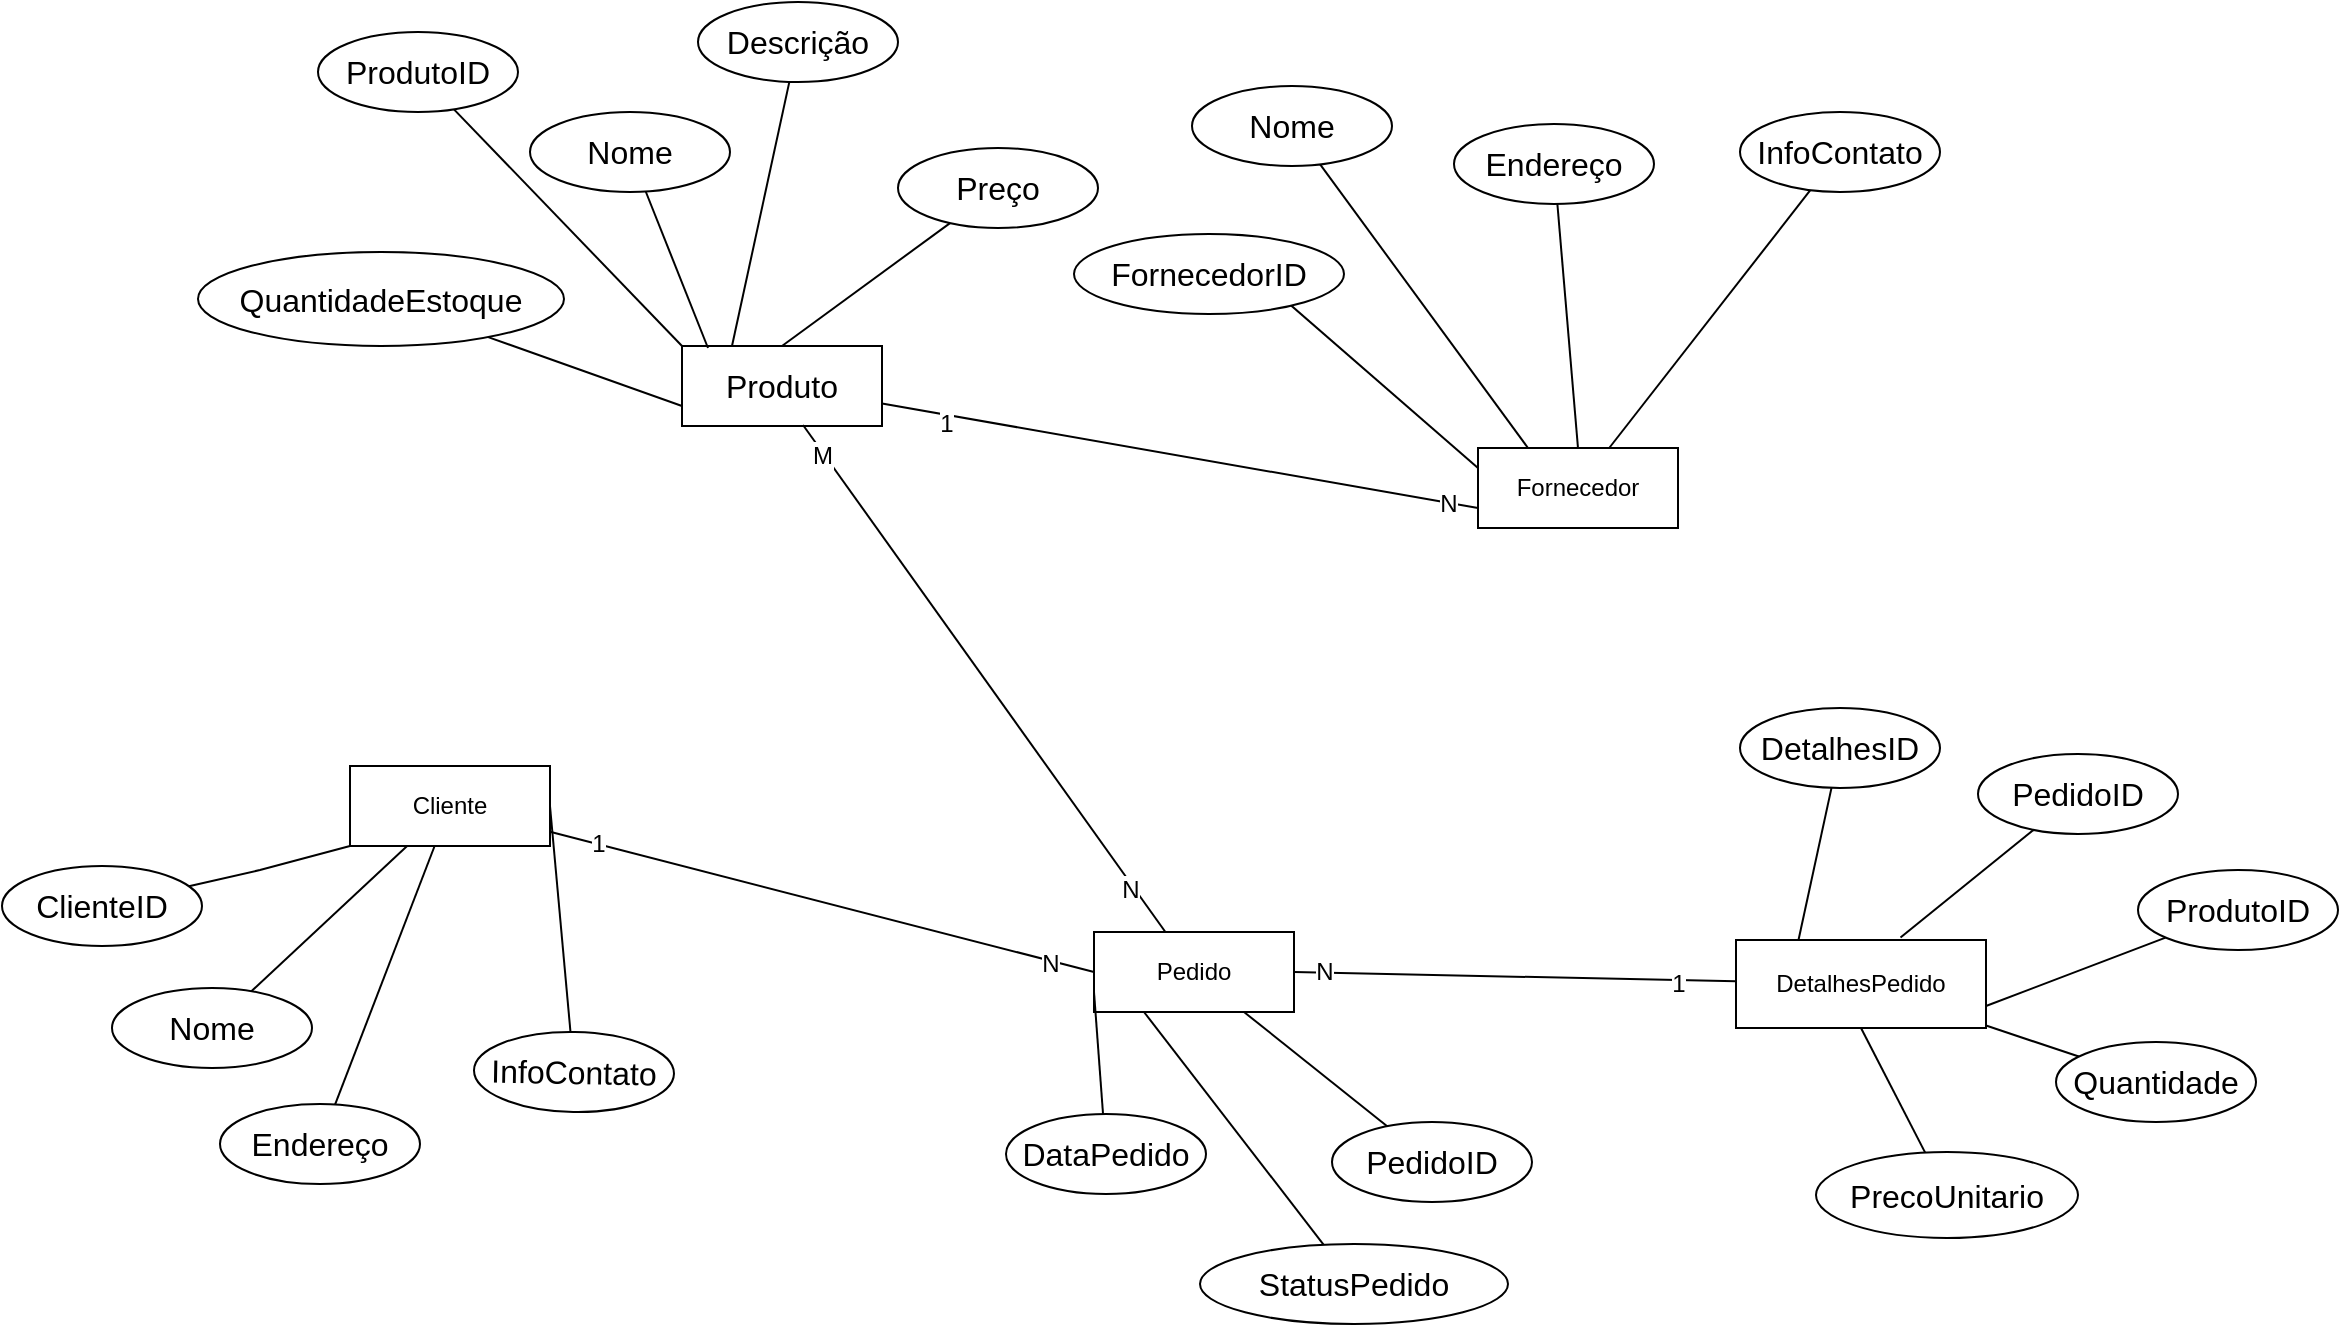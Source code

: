 <mxfile version="21.7.5" type="device">
  <diagram name="Página-1" id="Q_wVHqPyWBa_dGhr4Z4k">
    <mxGraphModel dx="1490" dy="803" grid="0" gridSize="10" guides="1" tooltips="1" connect="1" arrows="1" fold="1" page="0" pageScale="1" pageWidth="827" pageHeight="1169" math="0" shadow="0">
      <root>
        <mxCell id="0" />
        <mxCell id="1" parent="0" />
        <mxCell id="cGcXQ9IpEowz89iXcjm6-48" style="edgeStyle=none;shape=connector;rounded=0;orthogonalLoop=1;jettySize=auto;html=1;entryX=0;entryY=0.75;entryDx=0;entryDy=0;labelBackgroundColor=default;strokeColor=default;fontFamily=Helvetica;fontSize=12;fontColor=default;endArrow=none;endFill=0;" edge="1" parent="1" source="cGcXQ9IpEowz89iXcjm6-1" target="cGcXQ9IpEowz89iXcjm6-12">
          <mxGeometry relative="1" as="geometry" />
        </mxCell>
        <mxCell id="cGcXQ9IpEowz89iXcjm6-49" value="1" style="edgeLabel;html=1;align=center;verticalAlign=middle;resizable=0;points=[];fontSize=12;fontFamily=Helvetica;fontColor=default;" vertex="1" connectable="0" parent="cGcXQ9IpEowz89iXcjm6-48">
          <mxGeometry x="-0.782" y="-4" relative="1" as="geometry">
            <mxPoint as="offset" />
          </mxGeometry>
        </mxCell>
        <mxCell id="cGcXQ9IpEowz89iXcjm6-50" value="N" style="edgeLabel;html=1;align=center;verticalAlign=middle;resizable=0;points=[];fontSize=12;fontFamily=Helvetica;fontColor=default;" vertex="1" connectable="0" parent="cGcXQ9IpEowz89iXcjm6-48">
          <mxGeometry x="0.899" relative="1" as="geometry">
            <mxPoint as="offset" />
          </mxGeometry>
        </mxCell>
        <mxCell id="cGcXQ9IpEowz89iXcjm6-1" value="Produto" style="whiteSpace=wrap;html=1;align=center;fontSize=16;" vertex="1" parent="1">
          <mxGeometry x="-188" y="180" width="100" height="40" as="geometry" />
        </mxCell>
        <mxCell id="cGcXQ9IpEowz89iXcjm6-3" style="rounded=0;orthogonalLoop=1;jettySize=auto;html=1;entryX=0;entryY=0;entryDx=0;entryDy=0;fontSize=12;endArrow=none;endFill=0;" edge="1" parent="1" source="cGcXQ9IpEowz89iXcjm6-2" target="cGcXQ9IpEowz89iXcjm6-1">
          <mxGeometry relative="1" as="geometry" />
        </mxCell>
        <mxCell id="cGcXQ9IpEowz89iXcjm6-2" value="ProdutoID" style="ellipse;whiteSpace=wrap;html=1;align=center;fontSize=16;" vertex="1" parent="1">
          <mxGeometry x="-370" y="23" width="100" height="40" as="geometry" />
        </mxCell>
        <mxCell id="cGcXQ9IpEowz89iXcjm6-9" style="edgeStyle=none;shape=connector;rounded=0;orthogonalLoop=1;jettySize=auto;html=1;entryX=0.13;entryY=0.025;entryDx=0;entryDy=0;entryPerimeter=0;labelBackgroundColor=default;strokeColor=default;fontFamily=Helvetica;fontSize=12;fontColor=default;endArrow=none;endFill=0;" edge="1" parent="1" source="cGcXQ9IpEowz89iXcjm6-4" target="cGcXQ9IpEowz89iXcjm6-1">
          <mxGeometry relative="1" as="geometry" />
        </mxCell>
        <mxCell id="cGcXQ9IpEowz89iXcjm6-4" value="Nome" style="ellipse;whiteSpace=wrap;html=1;align=center;fontSize=16;" vertex="1" parent="1">
          <mxGeometry x="-264" y="63" width="100" height="40" as="geometry" />
        </mxCell>
        <mxCell id="cGcXQ9IpEowz89iXcjm6-11" style="edgeStyle=none;shape=connector;rounded=0;orthogonalLoop=1;jettySize=auto;html=1;entryX=0.5;entryY=0;entryDx=0;entryDy=0;labelBackgroundColor=default;strokeColor=default;fontFamily=Helvetica;fontSize=12;fontColor=default;endArrow=none;endFill=0;" edge="1" parent="1" source="cGcXQ9IpEowz89iXcjm6-5" target="cGcXQ9IpEowz89iXcjm6-1">
          <mxGeometry relative="1" as="geometry" />
        </mxCell>
        <mxCell id="cGcXQ9IpEowz89iXcjm6-5" value="Preço" style="ellipse;whiteSpace=wrap;html=1;align=center;fontSize=16;" vertex="1" parent="1">
          <mxGeometry x="-80" y="81" width="100" height="40" as="geometry" />
        </mxCell>
        <mxCell id="cGcXQ9IpEowz89iXcjm6-8" style="edgeStyle=none;shape=connector;rounded=0;orthogonalLoop=1;jettySize=auto;html=1;entryX=0;entryY=0.75;entryDx=0;entryDy=0;labelBackgroundColor=default;strokeColor=default;fontFamily=Helvetica;fontSize=12;fontColor=default;endArrow=none;endFill=0;" edge="1" parent="1" source="cGcXQ9IpEowz89iXcjm6-6" target="cGcXQ9IpEowz89iXcjm6-1">
          <mxGeometry relative="1" as="geometry" />
        </mxCell>
        <mxCell id="cGcXQ9IpEowz89iXcjm6-6" value="QuantidadeEstoque" style="ellipse;whiteSpace=wrap;html=1;align=center;fontSize=16;" vertex="1" parent="1">
          <mxGeometry x="-430" y="133" width="183" height="47" as="geometry" />
        </mxCell>
        <mxCell id="cGcXQ9IpEowz89iXcjm6-10" style="edgeStyle=none;shape=connector;rounded=0;orthogonalLoop=1;jettySize=auto;html=1;entryX=0.25;entryY=0;entryDx=0;entryDy=0;labelBackgroundColor=default;strokeColor=default;fontFamily=Helvetica;fontSize=12;fontColor=default;endArrow=none;endFill=0;" edge="1" parent="1" source="cGcXQ9IpEowz89iXcjm6-7" target="cGcXQ9IpEowz89iXcjm6-1">
          <mxGeometry relative="1" as="geometry" />
        </mxCell>
        <mxCell id="cGcXQ9IpEowz89iXcjm6-7" value="Descrição" style="ellipse;whiteSpace=wrap;html=1;align=center;fontSize=16;" vertex="1" parent="1">
          <mxGeometry x="-180" y="8" width="100" height="40" as="geometry" />
        </mxCell>
        <mxCell id="cGcXQ9IpEowz89iXcjm6-12" value="Fornecedor" style="whiteSpace=wrap;html=1;align=center;fontFamily=Helvetica;fontSize=12;fontColor=default;" vertex="1" parent="1">
          <mxGeometry x="210" y="231" width="100" height="40" as="geometry" />
        </mxCell>
        <mxCell id="cGcXQ9IpEowz89iXcjm6-17" style="edgeStyle=none;shape=connector;rounded=0;orthogonalLoop=1;jettySize=auto;html=1;exitX=0.5;exitY=0;exitDx=0;exitDy=0;labelBackgroundColor=default;strokeColor=default;fontFamily=Helvetica;fontSize=12;fontColor=default;endArrow=none;endFill=0;entryX=0;entryY=0.25;entryDx=0;entryDy=0;" edge="1" parent="1" source="cGcXQ9IpEowz89iXcjm6-13" target="cGcXQ9IpEowz89iXcjm6-12">
          <mxGeometry relative="1" as="geometry">
            <mxPoint x="143" y="192" as="targetPoint" />
          </mxGeometry>
        </mxCell>
        <mxCell id="cGcXQ9IpEowz89iXcjm6-13" value="FornecedorID" style="ellipse;whiteSpace=wrap;html=1;align=center;fontSize=16;" vertex="1" parent="1">
          <mxGeometry x="8" y="124" width="135" height="40" as="geometry" />
        </mxCell>
        <mxCell id="cGcXQ9IpEowz89iXcjm6-20" style="edgeStyle=none;shape=connector;rounded=0;orthogonalLoop=1;jettySize=auto;html=1;labelBackgroundColor=default;strokeColor=default;fontFamily=Helvetica;fontSize=12;fontColor=default;endArrow=none;endFill=0;" edge="1" parent="1" source="cGcXQ9IpEowz89iXcjm6-14" target="cGcXQ9IpEowz89iXcjm6-12">
          <mxGeometry relative="1" as="geometry" />
        </mxCell>
        <mxCell id="cGcXQ9IpEowz89iXcjm6-14" value="InfoContato" style="ellipse;whiteSpace=wrap;html=1;align=center;fontSize=16;" vertex="1" parent="1">
          <mxGeometry x="341" y="63" width="100" height="40" as="geometry" />
        </mxCell>
        <mxCell id="cGcXQ9IpEowz89iXcjm6-18" style="edgeStyle=none;shape=connector;rounded=0;orthogonalLoop=1;jettySize=auto;html=1;entryX=0.25;entryY=0;entryDx=0;entryDy=0;labelBackgroundColor=default;strokeColor=default;fontFamily=Helvetica;fontSize=12;fontColor=default;endArrow=none;endFill=0;" edge="1" parent="1" source="cGcXQ9IpEowz89iXcjm6-15" target="cGcXQ9IpEowz89iXcjm6-12">
          <mxGeometry relative="1" as="geometry" />
        </mxCell>
        <mxCell id="cGcXQ9IpEowz89iXcjm6-15" value="Nome" style="ellipse;whiteSpace=wrap;html=1;align=center;fontSize=16;" vertex="1" parent="1">
          <mxGeometry x="67" y="50" width="100" height="40" as="geometry" />
        </mxCell>
        <mxCell id="cGcXQ9IpEowz89iXcjm6-19" style="edgeStyle=none;shape=connector;rounded=0;orthogonalLoop=1;jettySize=auto;html=1;entryX=0.5;entryY=0;entryDx=0;entryDy=0;labelBackgroundColor=default;strokeColor=default;fontFamily=Helvetica;fontSize=12;fontColor=default;endArrow=none;endFill=0;" edge="1" parent="1" source="cGcXQ9IpEowz89iXcjm6-16" target="cGcXQ9IpEowz89iXcjm6-12">
          <mxGeometry relative="1" as="geometry" />
        </mxCell>
        <mxCell id="cGcXQ9IpEowz89iXcjm6-16" value="Endereço" style="ellipse;whiteSpace=wrap;html=1;align=center;fontSize=16;" vertex="1" parent="1">
          <mxGeometry x="198" y="69" width="100" height="40" as="geometry" />
        </mxCell>
        <mxCell id="cGcXQ9IpEowz89iXcjm6-51" style="edgeStyle=none;shape=connector;rounded=0;orthogonalLoop=1;jettySize=auto;html=1;entryX=0.605;entryY=0.987;entryDx=0;entryDy=0;entryPerimeter=0;labelBackgroundColor=default;strokeColor=default;fontFamily=Helvetica;fontSize=12;fontColor=default;endArrow=none;endFill=0;" edge="1" parent="1" source="cGcXQ9IpEowz89iXcjm6-21" target="cGcXQ9IpEowz89iXcjm6-1">
          <mxGeometry relative="1" as="geometry" />
        </mxCell>
        <mxCell id="cGcXQ9IpEowz89iXcjm6-52" value="N" style="edgeLabel;html=1;align=center;verticalAlign=middle;resizable=0;points=[];fontSize=12;fontFamily=Helvetica;fontColor=default;" vertex="1" connectable="0" parent="cGcXQ9IpEowz89iXcjm6-51">
          <mxGeometry x="-0.825" y="2" relative="1" as="geometry">
            <mxPoint as="offset" />
          </mxGeometry>
        </mxCell>
        <mxCell id="cGcXQ9IpEowz89iXcjm6-53" value="M" style="edgeLabel;html=1;align=center;verticalAlign=middle;resizable=0;points=[];fontSize=12;fontFamily=Helvetica;fontColor=default;" vertex="1" connectable="0" parent="cGcXQ9IpEowz89iXcjm6-51">
          <mxGeometry x="0.884" y="1" relative="1" as="geometry">
            <mxPoint as="offset" />
          </mxGeometry>
        </mxCell>
        <mxCell id="cGcXQ9IpEowz89iXcjm6-21" value="Pedido" style="whiteSpace=wrap;html=1;align=center;fontFamily=Helvetica;fontSize=12;fontColor=default;" vertex="1" parent="1">
          <mxGeometry x="18" y="473" width="100" height="40" as="geometry" />
        </mxCell>
        <mxCell id="cGcXQ9IpEowz89iXcjm6-54" style="edgeStyle=none;shape=connector;rounded=0;orthogonalLoop=1;jettySize=auto;html=1;entryX=0;entryY=0.5;entryDx=0;entryDy=0;labelBackgroundColor=default;strokeColor=default;fontFamily=Helvetica;fontSize=12;fontColor=default;endArrow=none;endFill=0;" edge="1" parent="1" source="cGcXQ9IpEowz89iXcjm6-22" target="cGcXQ9IpEowz89iXcjm6-21">
          <mxGeometry relative="1" as="geometry" />
        </mxCell>
        <mxCell id="cGcXQ9IpEowz89iXcjm6-55" value="1" style="edgeLabel;html=1;align=center;verticalAlign=middle;resizable=0;points=[];fontSize=12;fontFamily=Helvetica;fontColor=default;" vertex="1" connectable="0" parent="cGcXQ9IpEowz89iXcjm6-54">
          <mxGeometry x="-0.823" relative="1" as="geometry">
            <mxPoint as="offset" />
          </mxGeometry>
        </mxCell>
        <mxCell id="cGcXQ9IpEowz89iXcjm6-56" value="N" style="edgeLabel;html=1;align=center;verticalAlign=middle;resizable=0;points=[];fontSize=12;fontFamily=Helvetica;fontColor=default;" vertex="1" connectable="0" parent="cGcXQ9IpEowz89iXcjm6-54">
          <mxGeometry x="0.842" y="-1" relative="1" as="geometry">
            <mxPoint as="offset" />
          </mxGeometry>
        </mxCell>
        <mxCell id="cGcXQ9IpEowz89iXcjm6-22" value="Cliente" style="whiteSpace=wrap;html=1;align=center;fontFamily=Helvetica;fontSize=12;fontColor=default;" vertex="1" parent="1">
          <mxGeometry x="-354" y="390" width="100" height="40" as="geometry" />
        </mxCell>
        <mxCell id="cGcXQ9IpEowz89iXcjm6-30" style="edgeStyle=none;shape=connector;rounded=0;orthogonalLoop=1;jettySize=auto;html=1;labelBackgroundColor=default;strokeColor=default;fontFamily=Helvetica;fontSize=12;fontColor=default;endArrow=none;endFill=0;entryX=0;entryY=1;entryDx=0;entryDy=0;" edge="1" parent="1" source="cGcXQ9IpEowz89iXcjm6-23" target="cGcXQ9IpEowz89iXcjm6-22">
          <mxGeometry relative="1" as="geometry">
            <mxPoint x="-339.25" y="389.5" as="targetPoint" />
            <Array as="points">
              <mxPoint x="-399" y="442" />
            </Array>
          </mxGeometry>
        </mxCell>
        <mxCell id="cGcXQ9IpEowz89iXcjm6-23" value="ClienteID" style="ellipse;whiteSpace=wrap;html=1;align=center;fontSize=16;" vertex="1" parent="1">
          <mxGeometry x="-528" y="440" width="100" height="40" as="geometry" />
        </mxCell>
        <mxCell id="cGcXQ9IpEowz89iXcjm6-27" style="edgeStyle=none;shape=connector;rounded=0;orthogonalLoop=1;jettySize=auto;html=1;entryX=0.75;entryY=1;entryDx=0;entryDy=0;labelBackgroundColor=default;strokeColor=default;fontFamily=Helvetica;fontSize=12;fontColor=default;endArrow=none;endFill=0;" edge="1" parent="1" source="cGcXQ9IpEowz89iXcjm6-24" target="cGcXQ9IpEowz89iXcjm6-21">
          <mxGeometry relative="1" as="geometry" />
        </mxCell>
        <mxCell id="cGcXQ9IpEowz89iXcjm6-24" value="PedidoID" style="ellipse;whiteSpace=wrap;html=1;align=center;fontSize=16;" vertex="1" parent="1">
          <mxGeometry x="137" y="568" width="100" height="40" as="geometry" />
        </mxCell>
        <mxCell id="cGcXQ9IpEowz89iXcjm6-28" style="edgeStyle=none;shape=connector;rounded=0;orthogonalLoop=1;jettySize=auto;html=1;entryX=0;entryY=0.75;entryDx=0;entryDy=0;labelBackgroundColor=default;strokeColor=default;fontFamily=Helvetica;fontSize=12;fontColor=default;endArrow=none;endFill=0;" edge="1" parent="1" source="cGcXQ9IpEowz89iXcjm6-25" target="cGcXQ9IpEowz89iXcjm6-21">
          <mxGeometry relative="1" as="geometry" />
        </mxCell>
        <mxCell id="cGcXQ9IpEowz89iXcjm6-25" value="DataPedido" style="ellipse;whiteSpace=wrap;html=1;align=center;fontSize=16;" vertex="1" parent="1">
          <mxGeometry x="-26" y="564" width="100" height="40" as="geometry" />
        </mxCell>
        <mxCell id="cGcXQ9IpEowz89iXcjm6-29" style="edgeStyle=none;shape=connector;rounded=0;orthogonalLoop=1;jettySize=auto;html=1;entryX=0.25;entryY=1;entryDx=0;entryDy=0;labelBackgroundColor=default;strokeColor=default;fontFamily=Helvetica;fontSize=12;fontColor=default;endArrow=none;endFill=0;" edge="1" parent="1" source="cGcXQ9IpEowz89iXcjm6-26" target="cGcXQ9IpEowz89iXcjm6-21">
          <mxGeometry relative="1" as="geometry" />
        </mxCell>
        <mxCell id="cGcXQ9IpEowz89iXcjm6-26" value="StatusPedido" style="ellipse;whiteSpace=wrap;html=1;align=center;fontSize=16;" vertex="1" parent="1">
          <mxGeometry x="71" y="629" width="154" height="40" as="geometry" />
        </mxCell>
        <mxCell id="cGcXQ9IpEowz89iXcjm6-32" style="edgeStyle=none;shape=connector;rounded=0;orthogonalLoop=1;jettySize=auto;html=1;labelBackgroundColor=default;strokeColor=default;fontFamily=Helvetica;fontSize=12;fontColor=default;endArrow=none;endFill=0;" edge="1" parent="1" source="cGcXQ9IpEowz89iXcjm6-31" target="cGcXQ9IpEowz89iXcjm6-22">
          <mxGeometry relative="1" as="geometry" />
        </mxCell>
        <mxCell id="cGcXQ9IpEowz89iXcjm6-31" value="Nome" style="ellipse;whiteSpace=wrap;html=1;align=center;fontSize=16;" vertex="1" parent="1">
          <mxGeometry x="-473" y="501" width="100" height="40" as="geometry" />
        </mxCell>
        <mxCell id="cGcXQ9IpEowz89iXcjm6-34" style="edgeStyle=none;shape=connector;rounded=0;orthogonalLoop=1;jettySize=auto;html=1;labelBackgroundColor=default;strokeColor=default;fontFamily=Helvetica;fontSize=12;fontColor=default;endArrow=none;endFill=0;" edge="1" parent="1" source="cGcXQ9IpEowz89iXcjm6-33" target="cGcXQ9IpEowz89iXcjm6-22">
          <mxGeometry relative="1" as="geometry" />
        </mxCell>
        <mxCell id="cGcXQ9IpEowz89iXcjm6-33" value="Endereço" style="ellipse;whiteSpace=wrap;html=1;align=center;fontSize=16;" vertex="1" parent="1">
          <mxGeometry x="-419" y="559" width="100" height="40" as="geometry" />
        </mxCell>
        <mxCell id="cGcXQ9IpEowz89iXcjm6-36" style="edgeStyle=none;shape=connector;rounded=0;orthogonalLoop=1;jettySize=auto;html=1;entryX=1;entryY=0.5;entryDx=0;entryDy=0;labelBackgroundColor=default;strokeColor=default;fontFamily=Helvetica;fontSize=12;fontColor=default;endArrow=none;endFill=0;" edge="1" parent="1" source="cGcXQ9IpEowz89iXcjm6-35" target="cGcXQ9IpEowz89iXcjm6-22">
          <mxGeometry relative="1" as="geometry" />
        </mxCell>
        <mxCell id="cGcXQ9IpEowz89iXcjm6-35" value="InfoContato" style="ellipse;whiteSpace=wrap;html=1;align=center;fontSize=16;rotation=1;" vertex="1" parent="1">
          <mxGeometry x="-292" y="523" width="100" height="40" as="geometry" />
        </mxCell>
        <mxCell id="cGcXQ9IpEowz89iXcjm6-57" style="edgeStyle=none;shape=connector;rounded=0;orthogonalLoop=1;jettySize=auto;html=1;entryX=1;entryY=0.5;entryDx=0;entryDy=0;labelBackgroundColor=default;strokeColor=default;fontFamily=Helvetica;fontSize=12;fontColor=default;endArrow=none;endFill=0;" edge="1" parent="1" source="cGcXQ9IpEowz89iXcjm6-37" target="cGcXQ9IpEowz89iXcjm6-21">
          <mxGeometry relative="1" as="geometry" />
        </mxCell>
        <mxCell id="cGcXQ9IpEowz89iXcjm6-58" value="1" style="edgeLabel;html=1;align=center;verticalAlign=middle;resizable=0;points=[];fontSize=12;fontFamily=Helvetica;fontColor=default;" vertex="1" connectable="0" parent="cGcXQ9IpEowz89iXcjm6-57">
          <mxGeometry x="-0.738" y="2" relative="1" as="geometry">
            <mxPoint as="offset" />
          </mxGeometry>
        </mxCell>
        <mxCell id="cGcXQ9IpEowz89iXcjm6-59" value="N" style="edgeLabel;html=1;align=center;verticalAlign=middle;resizable=0;points=[];fontSize=12;fontFamily=Helvetica;fontColor=default;" vertex="1" connectable="0" parent="cGcXQ9IpEowz89iXcjm6-57">
          <mxGeometry x="0.869" y="-1" relative="1" as="geometry">
            <mxPoint as="offset" />
          </mxGeometry>
        </mxCell>
        <mxCell id="cGcXQ9IpEowz89iXcjm6-37" value="DetalhesPedido" style="whiteSpace=wrap;html=1;align=center;fontFamily=Helvetica;fontSize=12;fontColor=default;" vertex="1" parent="1">
          <mxGeometry x="339" y="477" width="125" height="44" as="geometry" />
        </mxCell>
        <mxCell id="cGcXQ9IpEowz89iXcjm6-45" style="edgeStyle=none;shape=connector;rounded=0;orthogonalLoop=1;jettySize=auto;html=1;entryX=1;entryY=0.75;entryDx=0;entryDy=0;labelBackgroundColor=default;strokeColor=default;fontFamily=Helvetica;fontSize=12;fontColor=default;endArrow=none;endFill=0;" edge="1" parent="1" source="cGcXQ9IpEowz89iXcjm6-38" target="cGcXQ9IpEowz89iXcjm6-37">
          <mxGeometry relative="1" as="geometry" />
        </mxCell>
        <mxCell id="cGcXQ9IpEowz89iXcjm6-38" value="ProdutoID" style="ellipse;whiteSpace=wrap;html=1;align=center;fontSize=16;" vertex="1" parent="1">
          <mxGeometry x="540" y="442" width="100" height="40" as="geometry" />
        </mxCell>
        <mxCell id="cGcXQ9IpEowz89iXcjm6-43" style="edgeStyle=none;shape=connector;rounded=0;orthogonalLoop=1;jettySize=auto;html=1;entryX=0.25;entryY=0;entryDx=0;entryDy=0;labelBackgroundColor=default;strokeColor=default;fontFamily=Helvetica;fontSize=12;fontColor=default;endArrow=none;endFill=0;" edge="1" parent="1" source="cGcXQ9IpEowz89iXcjm6-39" target="cGcXQ9IpEowz89iXcjm6-37">
          <mxGeometry relative="1" as="geometry" />
        </mxCell>
        <mxCell id="cGcXQ9IpEowz89iXcjm6-39" value="DetalhesID" style="ellipse;whiteSpace=wrap;html=1;align=center;fontSize=16;" vertex="1" parent="1">
          <mxGeometry x="341" y="361" width="100" height="40" as="geometry" />
        </mxCell>
        <mxCell id="cGcXQ9IpEowz89iXcjm6-44" style="edgeStyle=none;shape=connector;rounded=0;orthogonalLoop=1;jettySize=auto;html=1;labelBackgroundColor=default;strokeColor=default;fontFamily=Helvetica;fontSize=12;fontColor=default;endArrow=none;endFill=0;" edge="1" parent="1" source="cGcXQ9IpEowz89iXcjm6-40">
          <mxGeometry relative="1" as="geometry">
            <mxPoint x="421.25" y="475.75" as="targetPoint" />
          </mxGeometry>
        </mxCell>
        <mxCell id="cGcXQ9IpEowz89iXcjm6-40" value="PedidoID" style="ellipse;whiteSpace=wrap;html=1;align=center;fontSize=16;" vertex="1" parent="1">
          <mxGeometry x="460" y="384" width="100" height="40" as="geometry" />
        </mxCell>
        <mxCell id="cGcXQ9IpEowz89iXcjm6-47" style="edgeStyle=none;shape=connector;rounded=0;orthogonalLoop=1;jettySize=auto;html=1;entryX=0.5;entryY=1;entryDx=0;entryDy=0;labelBackgroundColor=default;strokeColor=default;fontFamily=Helvetica;fontSize=12;fontColor=default;endArrow=none;endFill=0;" edge="1" parent="1" source="cGcXQ9IpEowz89iXcjm6-41" target="cGcXQ9IpEowz89iXcjm6-37">
          <mxGeometry relative="1" as="geometry" />
        </mxCell>
        <mxCell id="cGcXQ9IpEowz89iXcjm6-41" value="PrecoUnitario" style="ellipse;whiteSpace=wrap;html=1;align=center;fontSize=16;" vertex="1" parent="1">
          <mxGeometry x="379" y="583" width="131" height="43" as="geometry" />
        </mxCell>
        <mxCell id="cGcXQ9IpEowz89iXcjm6-46" style="edgeStyle=none;shape=connector;rounded=0;orthogonalLoop=1;jettySize=auto;html=1;labelBackgroundColor=default;strokeColor=default;fontFamily=Helvetica;fontSize=12;fontColor=default;endArrow=none;endFill=0;" edge="1" parent="1" source="cGcXQ9IpEowz89iXcjm6-42" target="cGcXQ9IpEowz89iXcjm6-37">
          <mxGeometry relative="1" as="geometry" />
        </mxCell>
        <mxCell id="cGcXQ9IpEowz89iXcjm6-42" value="Quantidade" style="ellipse;whiteSpace=wrap;html=1;align=center;fontSize=16;" vertex="1" parent="1">
          <mxGeometry x="499" y="528" width="100" height="40" as="geometry" />
        </mxCell>
      </root>
    </mxGraphModel>
  </diagram>
</mxfile>
